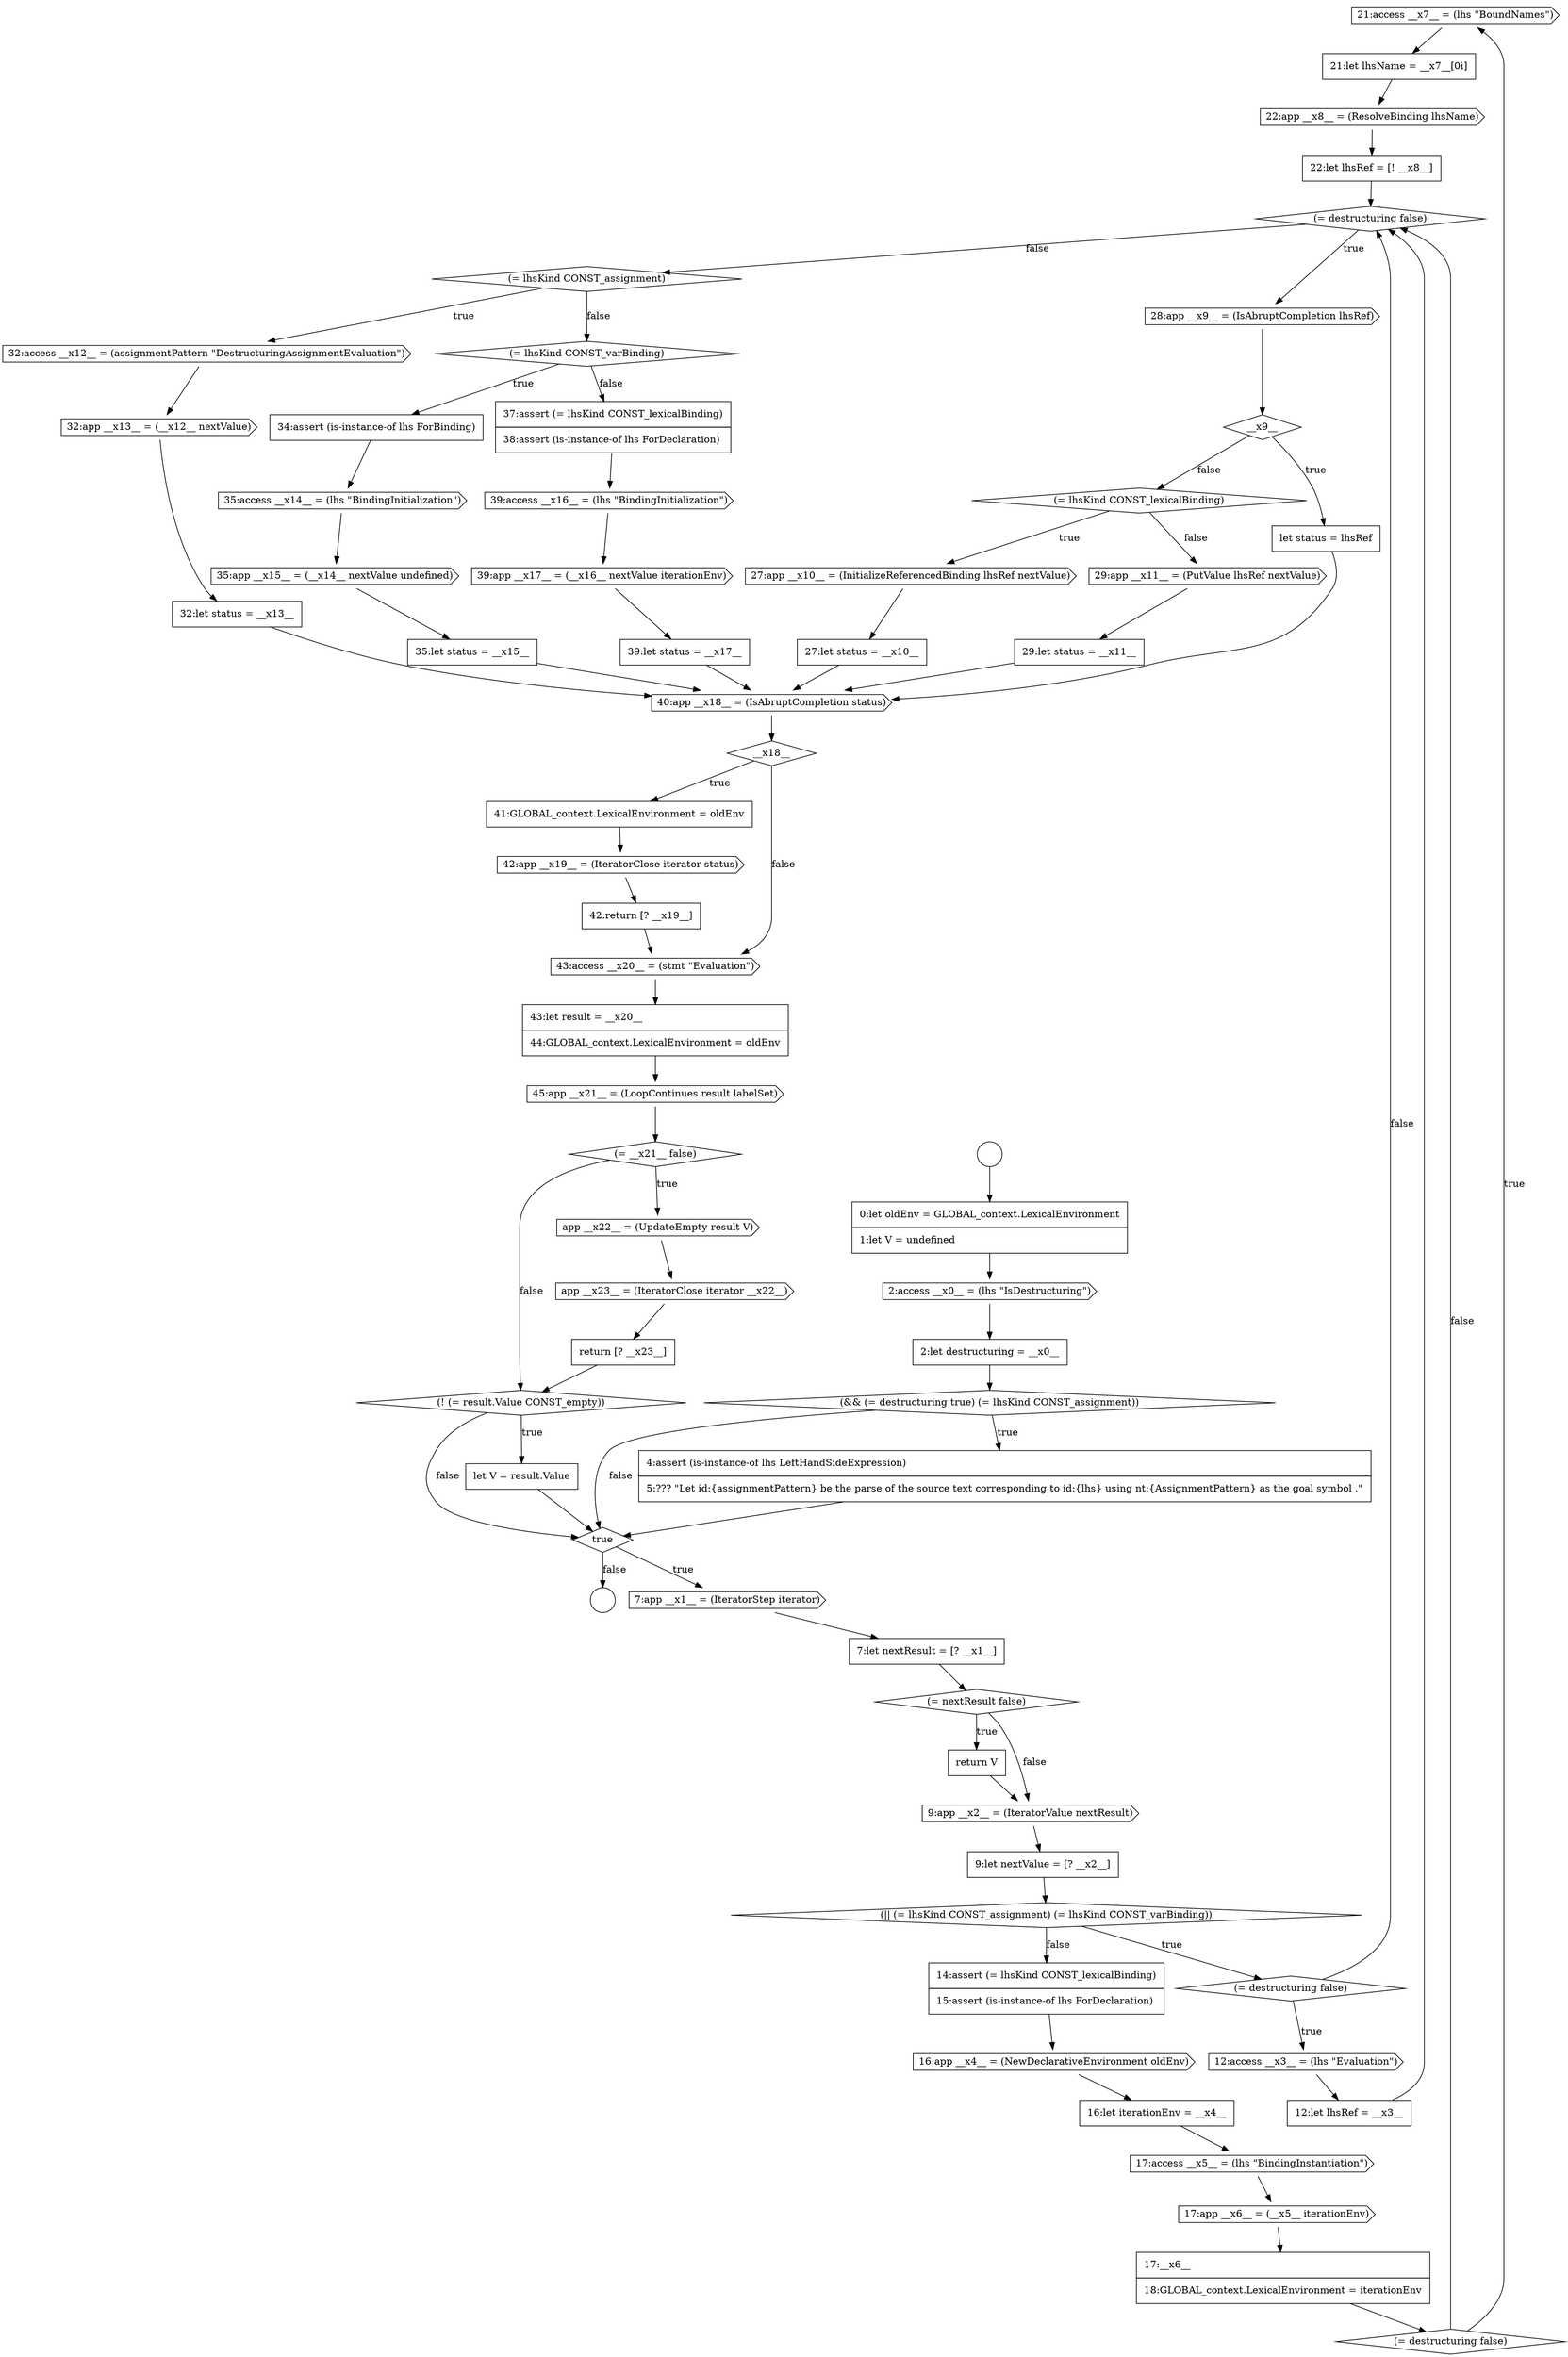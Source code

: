 digraph {
  node6828 [shape=cds, label=<<font color="black">21:access __x7__ = (lhs &quot;BoundNames&quot;)</font>> color="black" fillcolor="white" style=filled]
  node6820 [shape=none, margin=0, label=<<font color="black">
    <table border="0" cellborder="1" cellspacing="0" cellpadding="10">
      <tr><td align="left">12:let lhsRef = __x3__</td></tr>
    </table>
  </font>> color="black" fillcolor="white" style=filled]
  node6824 [shape=cds, label=<<font color="black">17:access __x5__ = (lhs &quot;BindingInstantiation&quot;)</font>> color="black" fillcolor="white" style=filled]
  node6826 [shape=none, margin=0, label=<<font color="black">
    <table border="0" cellborder="1" cellspacing="0" cellpadding="10">
      <tr><td align="left">17:__x6__</td></tr>
      <tr><td align="left">18:GLOBAL_context.LexicalEnvironment = iterationEnv</td></tr>
    </table>
  </font>> color="black" fillcolor="white" style=filled]
  node6854 [shape=cds, label=<<font color="black">40:app __x18__ = (IsAbruptCompletion status)</font>> color="black" fillcolor="white" style=filled]
  node6822 [shape=cds, label=<<font color="black">16:app __x4__ = (NewDeclarativeEnvironment oldEnv)</font>> color="black" fillcolor="white" style=filled]
  node6807 [shape=none, margin=0, label=<<font color="black">
    <table border="0" cellborder="1" cellspacing="0" cellpadding="10">
      <tr><td align="left">2:let destructuring = __x0__</td></tr>
    </table>
  </font>> color="black" fillcolor="white" style=filled]
  node6836 [shape=diamond, label=<<font color="black">(= lhsKind CONST_lexicalBinding)</font>> color="black" fillcolor="white" style=filled]
  node6855 [shape=diamond, label=<<font color="black">__x18__</font>> color="black" fillcolor="white" style=filled]
  node6819 [shape=cds, label=<<font color="black">12:access __x3__ = (lhs &quot;Evaluation&quot;)</font>> color="black" fillcolor="white" style=filled]
  node6845 [shape=diamond, label=<<font color="black">(= lhsKind CONST_varBinding)</font>> color="black" fillcolor="white" style=filled]
  node6808 [shape=diamond, label=<<font color="black">(&amp;&amp; (= destructuring true) (= lhsKind CONST_assignment))</font>> color="black" fillcolor="white" style=filled]
  node6813 [shape=diamond, label=<<font color="black">(= nextResult false)</font>> color="black" fillcolor="white" style=filled]
  node6830 [shape=cds, label=<<font color="black">22:app __x8__ = (ResolveBinding lhsName)</font>> color="black" fillcolor="white" style=filled]
  node6851 [shape=cds, label=<<font color="black">39:access __x16__ = (lhs &quot;BindingInitialization&quot;)</font>> color="black" fillcolor="white" style=filled]
  node6804 [shape=circle label=" " color="black" fillcolor="white" style=filled]
  node6840 [shape=none, margin=0, label=<<font color="black">
    <table border="0" cellborder="1" cellspacing="0" cellpadding="10">
      <tr><td align="left">29:let status = __x11__</td></tr>
    </table>
  </font>> color="black" fillcolor="white" style=filled]
  node6841 [shape=diamond, label=<<font color="black">(= lhsKind CONST_assignment)</font>> color="black" fillcolor="white" style=filled]
  node6823 [shape=none, margin=0, label=<<font color="black">
    <table border="0" cellborder="1" cellspacing="0" cellpadding="10">
      <tr><td align="left">16:let iterationEnv = __x4__</td></tr>
    </table>
  </font>> color="black" fillcolor="white" style=filled]
  node6809 [shape=none, margin=0, label=<<font color="black">
    <table border="0" cellborder="1" cellspacing="0" cellpadding="10">
      <tr><td align="left">4:assert (is-instance-of lhs LeftHandSideExpression)</td></tr>
      <tr><td align="left">5:??? &quot;Let id:{assignmentPattern} be the parse of the source text corresponding to id:{lhs} using nt:{AssignmentPattern} as the goal symbol .&quot;</td></tr>
    </table>
  </font>> color="black" fillcolor="white" style=filled]
  node6863 [shape=cds, label=<<font color="black">app __x22__ = (UpdateEmpty result V)</font>> color="black" fillcolor="white" style=filled]
  node6860 [shape=none, margin=0, label=<<font color="black">
    <table border="0" cellborder="1" cellspacing="0" cellpadding="10">
      <tr><td align="left">43:let result = __x20__</td></tr>
      <tr><td align="left">44:GLOBAL_context.LexicalEnvironment = oldEnv</td></tr>
    </table>
  </font>> color="black" fillcolor="white" style=filled]
  node6856 [shape=none, margin=0, label=<<font color="black">
    <table border="0" cellborder="1" cellspacing="0" cellpadding="10">
      <tr><td align="left">41:GLOBAL_context.LexicalEnvironment = oldEnv</td></tr>
    </table>
  </font>> color="black" fillcolor="white" style=filled]
  node6865 [shape=none, margin=0, label=<<font color="black">
    <table border="0" cellborder="1" cellspacing="0" cellpadding="10">
      <tr><td align="left">return [? __x23__]</td></tr>
    </table>
  </font>> color="black" fillcolor="white" style=filled]
  node6852 [shape=cds, label=<<font color="black">39:app __x17__ = (__x16__ nextValue iterationEnv)</font>> color="black" fillcolor="white" style=filled]
  node6848 [shape=cds, label=<<font color="black">35:app __x15__ = (__x14__ nextValue undefined)</font>> color="black" fillcolor="white" style=filled]
  node6833 [shape=cds, label=<<font color="black">28:app __x9__ = (IsAbruptCompletion lhsRef)</font>> color="black" fillcolor="white" style=filled]
  node6862 [shape=diamond, label=<<font color="black">(= __x21__ false)</font>> color="black" fillcolor="white" style=filled]
  node6844 [shape=none, margin=0, label=<<font color="black">
    <table border="0" cellborder="1" cellspacing="0" cellpadding="10">
      <tr><td align="left">32:let status = __x13__</td></tr>
    </table>
  </font>> color="black" fillcolor="white" style=filled]
  node6837 [shape=cds, label=<<font color="black">27:app __x10__ = (InitializeReferencedBinding lhsRef nextValue)</font>> color="black" fillcolor="white" style=filled]
  node6827 [shape=diamond, label=<<font color="black">(= destructuring false)</font>> color="black" fillcolor="white" style=filled]
  node6805 [shape=none, margin=0, label=<<font color="black">
    <table border="0" cellborder="1" cellspacing="0" cellpadding="10">
      <tr><td align="left">0:let oldEnv = GLOBAL_context.LexicalEnvironment</td></tr>
      <tr><td align="left">1:let V = undefined</td></tr>
    </table>
  </font>> color="black" fillcolor="white" style=filled]
  node6859 [shape=cds, label=<<font color="black">43:access __x20__ = (stmt &quot;Evaluation&quot;)</font>> color="black" fillcolor="white" style=filled]
  node6812 [shape=none, margin=0, label=<<font color="black">
    <table border="0" cellborder="1" cellspacing="0" cellpadding="10">
      <tr><td align="left">7:let nextResult = [? __x1__]</td></tr>
    </table>
  </font>> color="black" fillcolor="white" style=filled]
  node6815 [shape=cds, label=<<font color="black">9:app __x2__ = (IteratorValue nextResult)</font>> color="black" fillcolor="white" style=filled]
  node6866 [shape=diamond, label=<<font color="black">(! (= result.Value CONST_empty))</font>> color="black" fillcolor="white" style=filled]
  node6832 [shape=diamond, label=<<font color="black">(= destructuring false)</font>> color="black" fillcolor="white" style=filled]
  node6834 [shape=diamond, label=<<font color="black">__x9__</font>> color="black" fillcolor="white" style=filled]
  node6849 [shape=none, margin=0, label=<<font color="black">
    <table border="0" cellborder="1" cellspacing="0" cellpadding="10">
      <tr><td align="left">35:let status = __x15__</td></tr>
    </table>
  </font>> color="black" fillcolor="white" style=filled]
  node6817 [shape=diamond, label=<<font color="black">(|| (= lhsKind CONST_assignment) (= lhsKind CONST_varBinding))</font>> color="black" fillcolor="white" style=filled]
  node6847 [shape=cds, label=<<font color="black">35:access __x14__ = (lhs &quot;BindingInitialization&quot;)</font>> color="black" fillcolor="white" style=filled]
  node6811 [shape=cds, label=<<font color="black">7:app __x1__ = (IteratorStep iterator)</font>> color="black" fillcolor="white" style=filled]
  node6816 [shape=none, margin=0, label=<<font color="black">
    <table border="0" cellborder="1" cellspacing="0" cellpadding="10">
      <tr><td align="left">9:let nextValue = [? __x2__]</td></tr>
    </table>
  </font>> color="black" fillcolor="white" style=filled]
  node6838 [shape=none, margin=0, label=<<font color="black">
    <table border="0" cellborder="1" cellspacing="0" cellpadding="10">
      <tr><td align="left">27:let status = __x10__</td></tr>
    </table>
  </font>> color="black" fillcolor="white" style=filled]
  node6858 [shape=none, margin=0, label=<<font color="black">
    <table border="0" cellborder="1" cellspacing="0" cellpadding="10">
      <tr><td align="left">42:return [? __x19__]</td></tr>
    </table>
  </font>> color="black" fillcolor="white" style=filled]
  node6853 [shape=none, margin=0, label=<<font color="black">
    <table border="0" cellborder="1" cellspacing="0" cellpadding="10">
      <tr><td align="left">39:let status = __x17__</td></tr>
    </table>
  </font>> color="black" fillcolor="white" style=filled]
  node6806 [shape=cds, label=<<font color="black">2:access __x0__ = (lhs &quot;IsDestructuring&quot;)</font>> color="black" fillcolor="white" style=filled]
  node6843 [shape=cds, label=<<font color="black">32:app __x13__ = (__x12__ nextValue)</font>> color="black" fillcolor="white" style=filled]
  node6821 [shape=none, margin=0, label=<<font color="black">
    <table border="0" cellborder="1" cellspacing="0" cellpadding="10">
      <tr><td align="left">14:assert (= lhsKind CONST_lexicalBinding)</td></tr>
      <tr><td align="left">15:assert (is-instance-of lhs ForDeclaration)</td></tr>
    </table>
  </font>> color="black" fillcolor="white" style=filled]
  node6825 [shape=cds, label=<<font color="black">17:app __x6__ = (__x5__ iterationEnv)</font>> color="black" fillcolor="white" style=filled]
  node6803 [shape=circle label=" " color="black" fillcolor="white" style=filled]
  node6850 [shape=none, margin=0, label=<<font color="black">
    <table border="0" cellborder="1" cellspacing="0" cellpadding="10">
      <tr><td align="left">37:assert (= lhsKind CONST_lexicalBinding)</td></tr>
      <tr><td align="left">38:assert (is-instance-of lhs ForDeclaration)</td></tr>
    </table>
  </font>> color="black" fillcolor="white" style=filled]
  node6846 [shape=none, margin=0, label=<<font color="black">
    <table border="0" cellborder="1" cellspacing="0" cellpadding="10">
      <tr><td align="left">34:assert (is-instance-of lhs ForBinding)</td></tr>
    </table>
  </font>> color="black" fillcolor="white" style=filled]
  node6861 [shape=cds, label=<<font color="black">45:app __x21__ = (LoopContinues result labelSet)</font>> color="black" fillcolor="white" style=filled]
  node6835 [shape=none, margin=0, label=<<font color="black">
    <table border="0" cellborder="1" cellspacing="0" cellpadding="10">
      <tr><td align="left">let status = lhsRef</td></tr>
    </table>
  </font>> color="black" fillcolor="white" style=filled]
  node6867 [shape=none, margin=0, label=<<font color="black">
    <table border="0" cellborder="1" cellspacing="0" cellpadding="10">
      <tr><td align="left">let V = result.Value</td></tr>
    </table>
  </font>> color="black" fillcolor="white" style=filled]
  node6814 [shape=none, margin=0, label=<<font color="black">
    <table border="0" cellborder="1" cellspacing="0" cellpadding="10">
      <tr><td align="left">return V</td></tr>
    </table>
  </font>> color="black" fillcolor="white" style=filled]
  node6831 [shape=none, margin=0, label=<<font color="black">
    <table border="0" cellborder="1" cellspacing="0" cellpadding="10">
      <tr><td align="left">22:let lhsRef = [! __x8__]</td></tr>
    </table>
  </font>> color="black" fillcolor="white" style=filled]
  node6829 [shape=none, margin=0, label=<<font color="black">
    <table border="0" cellborder="1" cellspacing="0" cellpadding="10">
      <tr><td align="left">21:let lhsName = __x7__[0i]</td></tr>
    </table>
  </font>> color="black" fillcolor="white" style=filled]
  node6818 [shape=diamond, label=<<font color="black">(= destructuring false)</font>> color="black" fillcolor="white" style=filled]
  node6864 [shape=cds, label=<<font color="black">app __x23__ = (IteratorClose iterator __x22__)</font>> color="black" fillcolor="white" style=filled]
  node6842 [shape=cds, label=<<font color="black">32:access __x12__ = (assignmentPattern &quot;DestructuringAssignmentEvaluation&quot;)</font>> color="black" fillcolor="white" style=filled]
  node6857 [shape=cds, label=<<font color="black">42:app __x19__ = (IteratorClose iterator status)</font>> color="black" fillcolor="white" style=filled]
  node6810 [shape=diamond, label=<<font color="black">true</font>> color="black" fillcolor="white" style=filled]
  node6839 [shape=cds, label=<<font color="black">29:app __x11__ = (PutValue lhsRef nextValue)</font>> color="black" fillcolor="white" style=filled]
  node6811 -> node6812 [ color="black"]
  node6819 -> node6820 [ color="black"]
  node6809 -> node6810 [ color="black"]
  node6838 -> node6854 [ color="black"]
  node6852 -> node6853 [ color="black"]
  node6821 -> node6822 [ color="black"]
  node6808 -> node6809 [label=<<font color="black">true</font>> color="black"]
  node6808 -> node6810 [label=<<font color="black">false</font>> color="black"]
  node6864 -> node6865 [ color="black"]
  node6823 -> node6824 [ color="black"]
  node6853 -> node6854 [ color="black"]
  node6827 -> node6828 [label=<<font color="black">true</font>> color="black"]
  node6827 -> node6832 [label=<<font color="black">false</font>> color="black"]
  node6805 -> node6806 [ color="black"]
  node6815 -> node6816 [ color="black"]
  node6858 -> node6859 [ color="black"]
  node6816 -> node6817 [ color="black"]
  node6867 -> node6810 [ color="black"]
  node6841 -> node6842 [label=<<font color="black">true</font>> color="black"]
  node6841 -> node6845 [label=<<font color="black">false</font>> color="black"]
  node6826 -> node6827 [ color="black"]
  node6862 -> node6863 [label=<<font color="black">true</font>> color="black"]
  node6862 -> node6866 [label=<<font color="black">false</font>> color="black"]
  node6832 -> node6833 [label=<<font color="black">true</font>> color="black"]
  node6832 -> node6841 [label=<<font color="black">false</font>> color="black"]
  node6814 -> node6815 [ color="black"]
  node6818 -> node6819 [label=<<font color="black">true</font>> color="black"]
  node6818 -> node6832 [label=<<font color="black">false</font>> color="black"]
  node6803 -> node6805 [ color="black"]
  node6850 -> node6851 [ color="black"]
  node6842 -> node6843 [ color="black"]
  node6836 -> node6837 [label=<<font color="black">true</font>> color="black"]
  node6836 -> node6839 [label=<<font color="black">false</font>> color="black"]
  node6860 -> node6861 [ color="black"]
  node6813 -> node6814 [label=<<font color="black">true</font>> color="black"]
  node6813 -> node6815 [label=<<font color="black">false</font>> color="black"]
  node6856 -> node6857 [ color="black"]
  node6829 -> node6830 [ color="black"]
  node6849 -> node6854 [ color="black"]
  node6833 -> node6834 [ color="black"]
  node6844 -> node6854 [ color="black"]
  node6834 -> node6835 [label=<<font color="black">true</font>> color="black"]
  node6834 -> node6836 [label=<<font color="black">false</font>> color="black"]
  node6855 -> node6856 [label=<<font color="black">true</font>> color="black"]
  node6855 -> node6859 [label=<<font color="black">false</font>> color="black"]
  node6845 -> node6846 [label=<<font color="black">true</font>> color="black"]
  node6845 -> node6850 [label=<<font color="black">false</font>> color="black"]
  node6839 -> node6840 [ color="black"]
  node6830 -> node6831 [ color="black"]
  node6854 -> node6855 [ color="black"]
  node6825 -> node6826 [ color="black"]
  node6822 -> node6823 [ color="black"]
  node6831 -> node6832 [ color="black"]
  node6859 -> node6860 [ color="black"]
  node6806 -> node6807 [ color="black"]
  node6861 -> node6862 [ color="black"]
  node6835 -> node6854 [ color="black"]
  node6843 -> node6844 [ color="black"]
  node6817 -> node6818 [label=<<font color="black">true</font>> color="black"]
  node6817 -> node6821 [label=<<font color="black">false</font>> color="black"]
  node6865 -> node6866 [ color="black"]
  node6840 -> node6854 [ color="black"]
  node6866 -> node6867 [label=<<font color="black">true</font>> color="black"]
  node6866 -> node6810 [label=<<font color="black">false</font>> color="black"]
  node6857 -> node6858 [ color="black"]
  node6851 -> node6852 [ color="black"]
  node6828 -> node6829 [ color="black"]
  node6847 -> node6848 [ color="black"]
  node6863 -> node6864 [ color="black"]
  node6812 -> node6813 [ color="black"]
  node6820 -> node6832 [ color="black"]
  node6848 -> node6849 [ color="black"]
  node6810 -> node6811 [label=<<font color="black">true</font>> color="black"]
  node6810 -> node6804 [label=<<font color="black">false</font>> color="black"]
  node6846 -> node6847 [ color="black"]
  node6807 -> node6808 [ color="black"]
  node6837 -> node6838 [ color="black"]
  node6824 -> node6825 [ color="black"]
}
